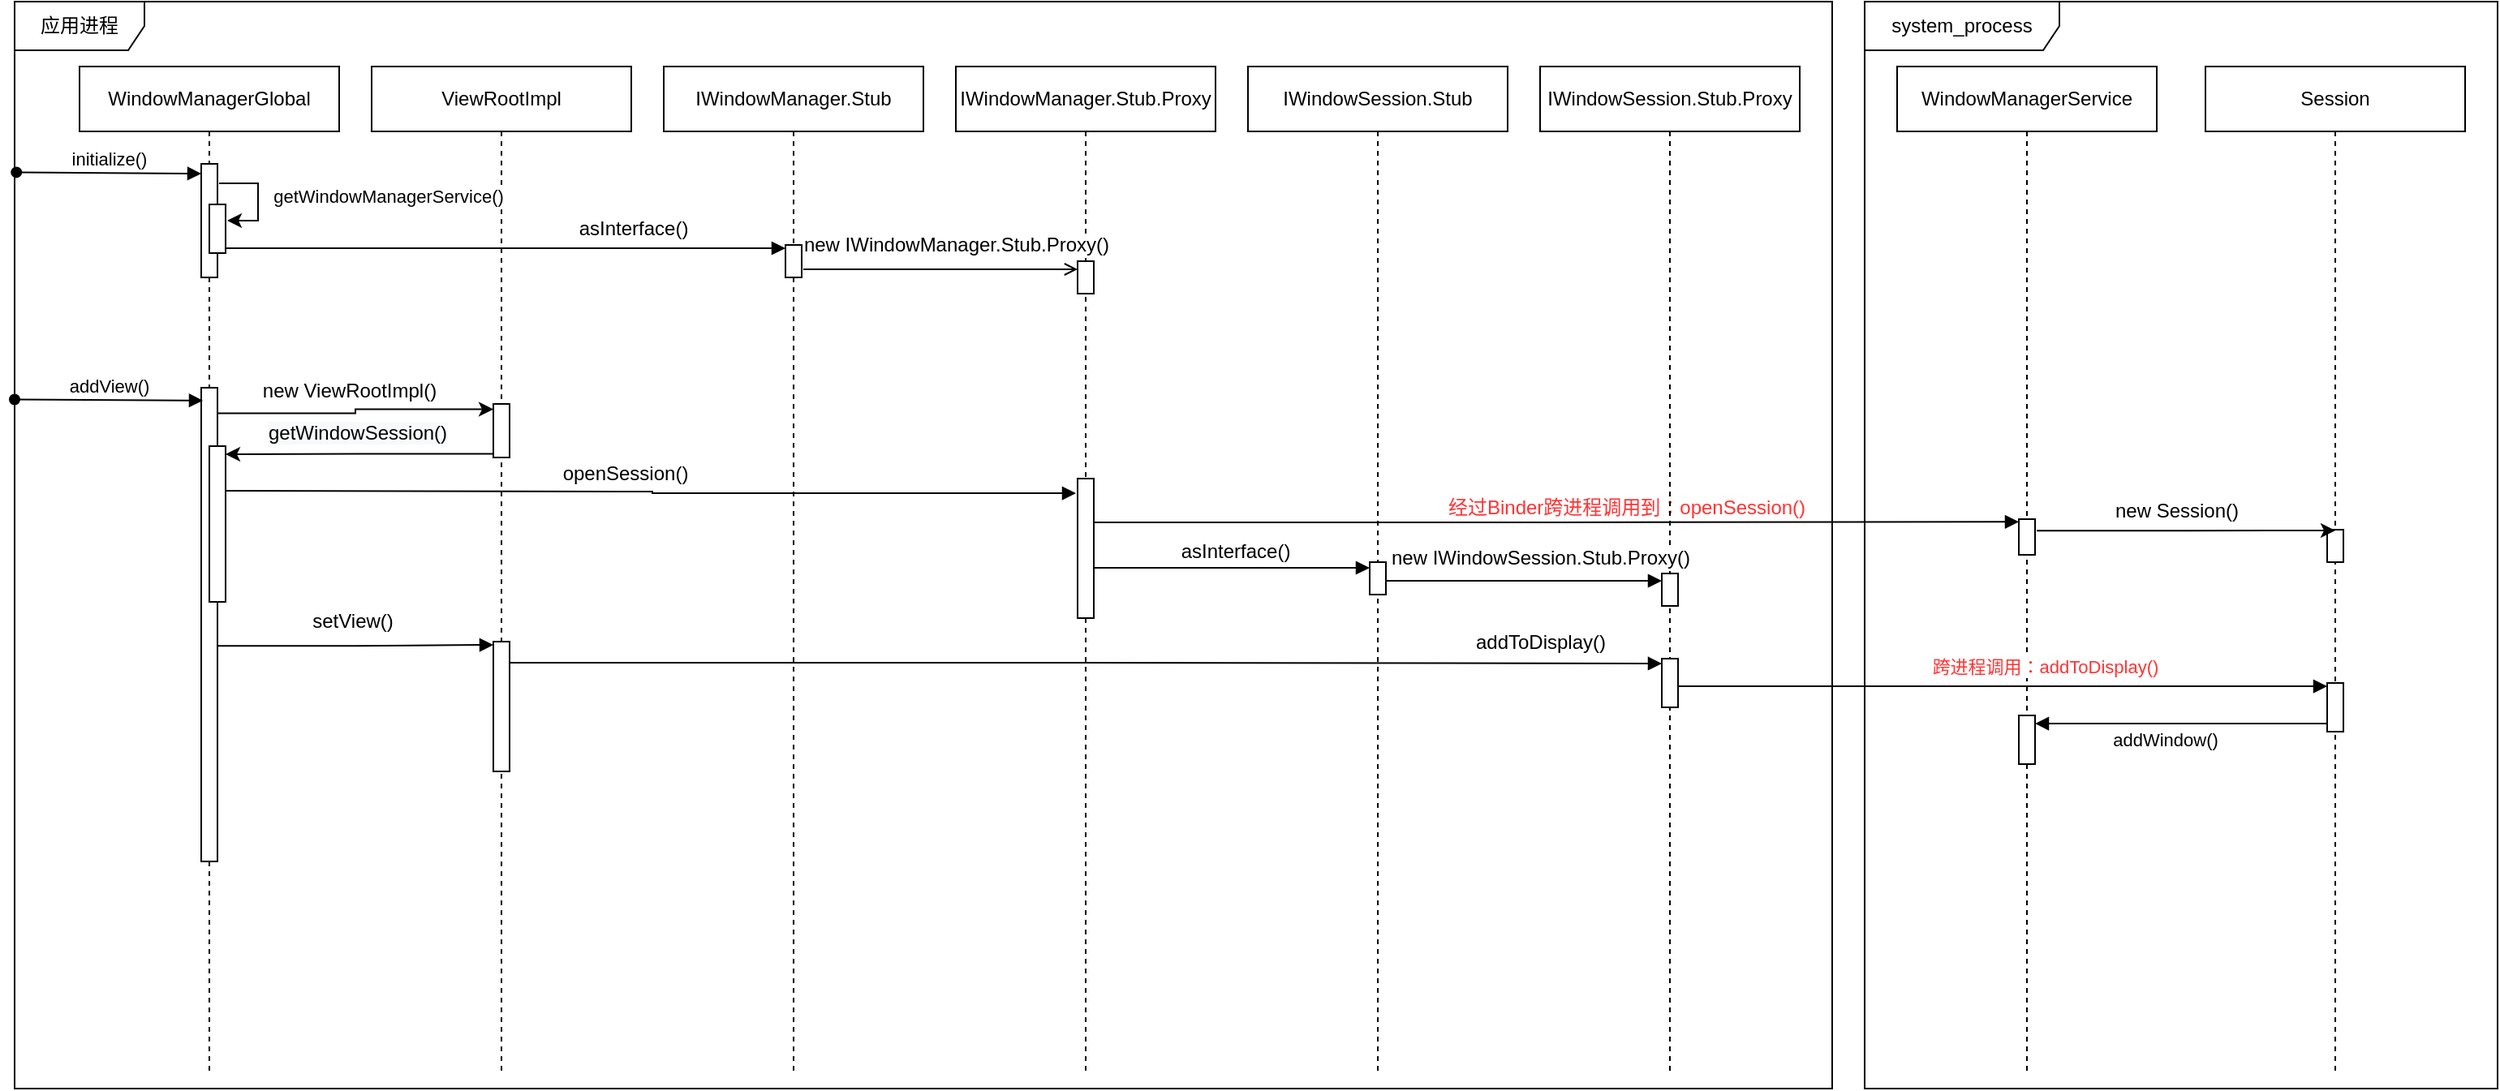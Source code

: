 <mxfile version="11.2.9" type="github" pages="1"><diagram id="CBCWb_TD3hn89ZqpJ9yw" name="第 1 页"><mxGraphModel dx="3066" dy="780" grid="1" gridSize="10" guides="1" tooltips="1" connect="1" arrows="1" fold="1" page="1" pageScale="1" pageWidth="827" pageHeight="1169" math="0" shadow="0"><root><mxCell id="0"/><mxCell id="1" parent="0"/><mxCell id="Rzt73hQyQ2RwYdlpdmVi-56" value="system_process" style="shape=umlFrame;whiteSpace=wrap;html=1;width=120;height=30;" vertex="1" parent="1"><mxGeometry x="60" width="390" height="670" as="geometry"/></mxCell><mxCell id="Rzt73hQyQ2RwYdlpdmVi-47" value="应用进程" style="shape=umlFrame;whiteSpace=wrap;html=1;width=80;height=30;" vertex="1" parent="1"><mxGeometry x="-1080" width="1120" height="670" as="geometry"/></mxCell><mxCell id="Rzt73hQyQ2RwYdlpdmVi-3" value="WindowManagerGlobal" style="shape=umlLifeline;perimeter=lifelinePerimeter;whiteSpace=wrap;html=1;container=1;collapsible=0;recursiveResize=0;outlineConnect=0;" vertex="1" parent="1"><mxGeometry x="-1040" y="40" width="160" height="620" as="geometry"/></mxCell><mxCell id="Rzt73hQyQ2RwYdlpdmVi-4" value="" style="html=1;points=[];perimeter=orthogonalPerimeter;" vertex="1" parent="Rzt73hQyQ2RwYdlpdmVi-3"><mxGeometry x="75" y="198" width="10" height="292" as="geometry"/></mxCell><mxCell id="Rzt73hQyQ2RwYdlpdmVi-13" value="" style="html=1;points=[];perimeter=orthogonalPerimeter;" vertex="1" parent="Rzt73hQyQ2RwYdlpdmVi-3"><mxGeometry x="80" y="234" width="10" height="96" as="geometry"/></mxCell><mxCell id="Rzt73hQyQ2RwYdlpdmVi-31" value="" style="html=1;points=[];perimeter=orthogonalPerimeter;" vertex="1" parent="Rzt73hQyQ2RwYdlpdmVi-3"><mxGeometry x="75" y="60" width="10" height="70" as="geometry"/></mxCell><mxCell id="Rzt73hQyQ2RwYdlpdmVi-6" value="addView()" style="html=1;verticalAlign=bottom;endArrow=block;entryX=0.1;entryY=0.027;entryDx=0;entryDy=0;entryPerimeter=0;startArrow=oval;startFill=1;exitX=0;exitY=0.366;exitDx=0;exitDy=0;exitPerimeter=0;" edge="1" parent="1" source="Rzt73hQyQ2RwYdlpdmVi-47" target="Rzt73hQyQ2RwYdlpdmVi-4"><mxGeometry width="80" relative="1" as="geometry"><mxPoint x="-1036" y="259" as="sourcePoint"/><mxPoint x="-965" y="237.5" as="targetPoint"/></mxGeometry></mxCell><mxCell id="Rzt73hQyQ2RwYdlpdmVi-7" value="ViewRootImpl" style="shape=umlLifeline;perimeter=lifelinePerimeter;whiteSpace=wrap;html=1;container=1;collapsible=0;recursiveResize=0;outlineConnect=0;" vertex="1" parent="1"><mxGeometry x="-860" y="40" width="160" height="620" as="geometry"/></mxCell><mxCell id="Rzt73hQyQ2RwYdlpdmVi-8" value="" style="html=1;points=[];perimeter=orthogonalPerimeter;" vertex="1" parent="Rzt73hQyQ2RwYdlpdmVi-7"><mxGeometry x="75" y="208" width="10" height="33" as="geometry"/></mxCell><mxCell id="Rzt73hQyQ2RwYdlpdmVi-86" value="" style="html=1;points=[];perimeter=orthogonalPerimeter;" vertex="1" parent="Rzt73hQyQ2RwYdlpdmVi-7"><mxGeometry x="75" y="354.5" width="10" height="80" as="geometry"/></mxCell><mxCell id="Rzt73hQyQ2RwYdlpdmVi-9" style="edgeStyle=orthogonalEdgeStyle;rounded=0;orthogonalLoop=1;jettySize=auto;html=1;entryX=0;entryY=0.1;entryDx=0;entryDy=0;entryPerimeter=0;exitX=1;exitY=0.054;exitDx=0;exitDy=0;exitPerimeter=0;" edge="1" parent="1" source="Rzt73hQyQ2RwYdlpdmVi-4" target="Rzt73hQyQ2RwYdlpdmVi-8"><mxGeometry relative="1" as="geometry"><mxPoint x="-955" y="250.5" as="sourcePoint"/></mxGeometry></mxCell><mxCell id="Rzt73hQyQ2RwYdlpdmVi-10" value="new ViewRootImpl()" style="text;html=1;resizable=0;points=[];align=center;verticalAlign=middle;labelBackgroundColor=#ffffff;" vertex="1" connectable="0" parent="Rzt73hQyQ2RwYdlpdmVi-9"><mxGeometry x="0.245" y="4" relative="1" as="geometry"><mxPoint x="-24" y="-8" as="offset"/></mxGeometry></mxCell><mxCell id="Rzt73hQyQ2RwYdlpdmVi-12" style="edgeStyle=orthogonalEdgeStyle;rounded=0;orthogonalLoop=1;jettySize=auto;html=1;entryX=1;entryY=0.052;entryDx=0;entryDy=0;entryPerimeter=0;exitX=0;exitY=0.933;exitDx=0;exitDy=0;exitPerimeter=0;" edge="1" parent="1" source="Rzt73hQyQ2RwYdlpdmVi-8" target="Rzt73hQyQ2RwYdlpdmVi-13"><mxGeometry relative="1" as="geometry"><mxPoint x="-950" y="267.5" as="targetPoint"/><mxPoint x="-767" y="279.5" as="sourcePoint"/></mxGeometry></mxCell><mxCell id="Rzt73hQyQ2RwYdlpdmVi-59" value="&lt;span style=&quot;text-align: left ; background-color: rgb(248 , 249 , 250)&quot;&gt;getWindowSession()&lt;/span&gt;" style="text;html=1;resizable=0;points=[];align=center;verticalAlign=middle;labelBackgroundColor=#ffffff;" vertex="1" connectable="0" parent="Rzt73hQyQ2RwYdlpdmVi-12"><mxGeometry x="0.189" relative="1" as="geometry"><mxPoint x="14" y="-13.5" as="offset"/></mxGeometry></mxCell><mxCell id="Rzt73hQyQ2RwYdlpdmVi-32" value="initialize()" style="html=1;verticalAlign=bottom;endArrow=block;startArrow=oval;startFill=1;entryX=0;entryY=0.086;entryDx=0;entryDy=0;entryPerimeter=0;exitX=0.001;exitY=0.157;exitDx=0;exitDy=0;exitPerimeter=0;" edge="1" parent="1" source="Rzt73hQyQ2RwYdlpdmVi-47" target="Rzt73hQyQ2RwYdlpdmVi-31"><mxGeometry width="80" relative="1" as="geometry"><mxPoint x="-1045" y="100" as="sourcePoint"/><mxPoint x="-965" y="100" as="targetPoint"/></mxGeometry></mxCell><mxCell id="Rzt73hQyQ2RwYdlpdmVi-102" style="edgeStyle=orthogonalEdgeStyle;rounded=0;orthogonalLoop=1;jettySize=auto;html=1;entryX=0;entryY=0.1;entryDx=0;entryDy=0;entryPerimeter=0;startArrow=none;startFill=0;endArrow=block;endFill=1;fontColor=#FF3333;exitX=1;exitY=0.9;exitDx=0;exitDy=0;exitPerimeter=0;" edge="1" parent="1" source="Rzt73hQyQ2RwYdlpdmVi-35" target="Rzt73hQyQ2RwYdlpdmVi-39"><mxGeometry relative="1" as="geometry"/></mxCell><mxCell id="Rzt73hQyQ2RwYdlpdmVi-104" value="asInterface()" style="text;html=1;resizable=0;points=[];align=center;verticalAlign=middle;labelBackgroundColor=#ffffff;fontColor=#000000;" vertex="1" connectable="0" parent="Rzt73hQyQ2RwYdlpdmVi-102"><mxGeometry x="-0.227" relative="1" as="geometry"><mxPoint x="117" y="-12" as="offset"/></mxGeometry></mxCell><mxCell id="Rzt73hQyQ2RwYdlpdmVi-35" value="" style="html=1;points=[];perimeter=orthogonalPerimeter;" vertex="1" parent="1"><mxGeometry x="-960" y="125" width="10" height="30" as="geometry"/></mxCell><mxCell id="Rzt73hQyQ2RwYdlpdmVi-37" value="&lt;span style=&quot;text-align: left&quot;&gt;getWindowManagerService()&lt;/span&gt;" style="edgeStyle=orthogonalEdgeStyle;rounded=0;orthogonalLoop=1;jettySize=auto;html=1;exitX=1.1;exitY=0.171;exitDx=0;exitDy=0;exitPerimeter=0;" edge="1" parent="1" source="Rzt73hQyQ2RwYdlpdmVi-31"><mxGeometry x="-0.273" y="-80" relative="1" as="geometry"><mxPoint x="-949" y="135" as="targetPoint"/><Array as="points"><mxPoint x="-930" y="112"/><mxPoint x="-930" y="135"/></Array><mxPoint x="160" y="8" as="offset"/></mxGeometry></mxCell><mxCell id="Rzt73hQyQ2RwYdlpdmVi-38" value="IWindowManager.Stub" style="shape=umlLifeline;perimeter=lifelinePerimeter;whiteSpace=wrap;html=1;container=1;collapsible=0;recursiveResize=0;outlineConnect=0;" vertex="1" parent="1"><mxGeometry x="-680" y="40" width="160" height="620" as="geometry"/></mxCell><mxCell id="Rzt73hQyQ2RwYdlpdmVi-39" value="" style="html=1;points=[];perimeter=orthogonalPerimeter;" vertex="1" parent="Rzt73hQyQ2RwYdlpdmVi-38"><mxGeometry x="75" y="110" width="10" height="20" as="geometry"/></mxCell><mxCell id="Rzt73hQyQ2RwYdlpdmVi-42" value="WindowManagerService" style="shape=umlLifeline;perimeter=lifelinePerimeter;whiteSpace=wrap;html=1;container=1;collapsible=0;recursiveResize=0;outlineConnect=0;" vertex="1" parent="1"><mxGeometry x="80" y="40" width="160" height="620" as="geometry"/></mxCell><mxCell id="Rzt73hQyQ2RwYdlpdmVi-43" value="" style="html=1;points=[];perimeter=orthogonalPerimeter;" vertex="1" parent="Rzt73hQyQ2RwYdlpdmVi-42"><mxGeometry x="75" y="279" width="10" height="22" as="geometry"/></mxCell><mxCell id="Rzt73hQyQ2RwYdlpdmVi-99" value="" style="html=1;points=[];perimeter=orthogonalPerimeter;" vertex="1" parent="Rzt73hQyQ2RwYdlpdmVi-42"><mxGeometry x="75" y="400" width="10" height="30" as="geometry"/></mxCell><mxCell id="Rzt73hQyQ2RwYdlpdmVi-44" style="edgeStyle=orthogonalEdgeStyle;rounded=0;orthogonalLoop=1;jettySize=auto;html=1;entryX=-0.1;entryY=0.105;entryDx=0;entryDy=0;entryPerimeter=0;endArrow=block;endFill=1;" edge="1" parent="1" target="Rzt73hQyQ2RwYdlpdmVi-71"><mxGeometry relative="1" as="geometry"><mxPoint x="-950" y="301.5" as="sourcePoint"/><mxPoint x="-357" y="301.5" as="targetPoint"/></mxGeometry></mxCell><mxCell id="Rzt73hQyQ2RwYdlpdmVi-58" value="openSession()" style="text;html=1;resizable=0;points=[];align=center;verticalAlign=middle;labelBackgroundColor=#ffffff;" vertex="1" connectable="0" parent="Rzt73hQyQ2RwYdlpdmVi-44"><mxGeometry x="-0.278" relative="1" as="geometry"><mxPoint x="56" y="-11.5" as="offset"/></mxGeometry></mxCell><mxCell id="Rzt73hQyQ2RwYdlpdmVi-52" value="Session" style="shape=umlLifeline;perimeter=lifelinePerimeter;whiteSpace=wrap;html=1;container=1;collapsible=0;recursiveResize=0;outlineConnect=0;size=40;" vertex="1" parent="1"><mxGeometry x="270" y="40" width="160" height="620" as="geometry"/></mxCell><mxCell id="Rzt73hQyQ2RwYdlpdmVi-53" value="" style="html=1;points=[];perimeter=orthogonalPerimeter;" vertex="1" parent="Rzt73hQyQ2RwYdlpdmVi-52"><mxGeometry x="75" y="285.5" width="10" height="20" as="geometry"/></mxCell><mxCell id="Rzt73hQyQ2RwYdlpdmVi-97" value="" style="html=1;points=[];perimeter=orthogonalPerimeter;" vertex="1" parent="Rzt73hQyQ2RwYdlpdmVi-52"><mxGeometry x="75" y="380" width="10" height="30" as="geometry"/></mxCell><mxCell id="Rzt73hQyQ2RwYdlpdmVi-54" value="" style="edgeStyle=orthogonalEdgeStyle;rounded=0;orthogonalLoop=1;jettySize=auto;startArrow=none;startFill=0;exitX=1.1;exitY=0.324;exitDx=0;exitDy=0;exitPerimeter=0;html=1;" edge="1" parent="1" source="Rzt73hQyQ2RwYdlpdmVi-43"><mxGeometry relative="1" as="geometry"><mxPoint x="350" y="326" as="targetPoint"/></mxGeometry></mxCell><mxCell id="Rzt73hQyQ2RwYdlpdmVi-57" value="new Session()" style="text;html=1;resizable=0;points=[];align=center;verticalAlign=middle;labelBackgroundColor=#ffffff;" vertex="1" connectable="0" parent="Rzt73hQyQ2RwYdlpdmVi-54"><mxGeometry x="-0.2" y="-2" relative="1" as="geometry"><mxPoint x="12" y="-14" as="offset"/></mxGeometry></mxCell><mxCell id="Rzt73hQyQ2RwYdlpdmVi-67" value="IWindowManager.Stub.Proxy" style="shape=umlLifeline;perimeter=lifelinePerimeter;whiteSpace=wrap;html=1;container=1;collapsible=0;recursiveResize=0;outlineConnect=0;" vertex="1" parent="1"><mxGeometry x="-500" y="40" width="160" height="620" as="geometry"/></mxCell><mxCell id="Rzt73hQyQ2RwYdlpdmVi-68" value="" style="html=1;points=[];perimeter=orthogonalPerimeter;" vertex="1" parent="Rzt73hQyQ2RwYdlpdmVi-67"><mxGeometry x="75" y="120" width="10" height="20" as="geometry"/></mxCell><mxCell id="Rzt73hQyQ2RwYdlpdmVi-71" value="" style="html=1;points=[];perimeter=orthogonalPerimeter;" vertex="1" parent="Rzt73hQyQ2RwYdlpdmVi-67"><mxGeometry x="75" y="254" width="10" height="86" as="geometry"/></mxCell><mxCell id="Rzt73hQyQ2RwYdlpdmVi-69" style="edgeStyle=orthogonalEdgeStyle;rounded=0;orthogonalLoop=1;jettySize=auto;html=1;entryX=0;entryY=0.25;entryDx=0;entryDy=0;entryPerimeter=0;startArrow=none;startFill=0;endArrow=open;endFill=0;exitX=1.1;exitY=0.75;exitDx=0;exitDy=0;exitPerimeter=0;" edge="1" parent="1" source="Rzt73hQyQ2RwYdlpdmVi-39" target="Rzt73hQyQ2RwYdlpdmVi-68"><mxGeometry relative="1" as="geometry"/></mxCell><mxCell id="Rzt73hQyQ2RwYdlpdmVi-70" value="new IWindowManager.Stub.Proxy()" style="text;html=1;resizable=0;points=[];align=center;verticalAlign=middle;labelBackgroundColor=#ffffff;" vertex="1" connectable="0" parent="Rzt73hQyQ2RwYdlpdmVi-69"><mxGeometry x="-0.217" y="-3" relative="1" as="geometry"><mxPoint x="28" y="-18" as="offset"/></mxGeometry></mxCell><mxCell id="Rzt73hQyQ2RwYdlpdmVi-76" value="IWindowSession.Stub" style="shape=umlLifeline;perimeter=lifelinePerimeter;whiteSpace=wrap;html=1;container=1;collapsible=0;recursiveResize=0;outlineConnect=0;" vertex="1" parent="1"><mxGeometry x="-320" y="40" width="160" height="620" as="geometry"/></mxCell><mxCell id="Rzt73hQyQ2RwYdlpdmVi-77" value="" style="html=1;points=[];perimeter=orthogonalPerimeter;" vertex="1" parent="Rzt73hQyQ2RwYdlpdmVi-76"><mxGeometry x="75" y="305.5" width="10" height="20" as="geometry"/></mxCell><mxCell id="Rzt73hQyQ2RwYdlpdmVi-78" style="edgeStyle=orthogonalEdgeStyle;rounded=0;orthogonalLoop=1;jettySize=auto;html=1;entryX=0;entryY=0.074;entryDx=0;entryDy=0;entryPerimeter=0;startArrow=none;startFill=0;endArrow=block;endFill=1;exitX=1;exitY=0.314;exitDx=0;exitDy=0;exitPerimeter=0;" edge="1" parent="1" source="Rzt73hQyQ2RwYdlpdmVi-71" target="Rzt73hQyQ2RwYdlpdmVi-43"><mxGeometry relative="1" as="geometry"/></mxCell><mxCell id="Rzt73hQyQ2RwYdlpdmVi-79" value="&lt;font color=&quot;#ff3333&quot;&gt;经过Binder跨进程调用到：openSession()&lt;/font&gt;" style="text;html=1;resizable=0;points=[];align=center;verticalAlign=middle;labelBackgroundColor=#ffffff;" vertex="1" connectable="0" parent="Rzt73hQyQ2RwYdlpdmVi-78"><mxGeometry x="-0.126" relative="1" as="geometry"><mxPoint x="78" y="-9.5" as="offset"/></mxGeometry></mxCell><mxCell id="Rzt73hQyQ2RwYdlpdmVi-83" style="edgeStyle=orthogonalEdgeStyle;rounded=0;orthogonalLoop=1;jettySize=auto;html=1;entryX=0;entryY=0.175;entryDx=0;entryDy=0;entryPerimeter=0;startArrow=none;startFill=0;endArrow=block;endFill=1;exitX=1;exitY=0.64;exitDx=0;exitDy=0;exitPerimeter=0;" edge="1" parent="1" source="Rzt73hQyQ2RwYdlpdmVi-71" target="Rzt73hQyQ2RwYdlpdmVi-77"><mxGeometry relative="1" as="geometry"/></mxCell><mxCell id="Rzt73hQyQ2RwYdlpdmVi-84" value="asInterface()" style="text;html=1;resizable=0;points=[];align=center;verticalAlign=middle;labelBackgroundColor=#ffffff;" vertex="1" connectable="0" parent="Rzt73hQyQ2RwYdlpdmVi-83"><mxGeometry x="-0.149" y="-3" relative="1" as="geometry"><mxPoint x="14" y="-13" as="offset"/></mxGeometry></mxCell><mxCell id="Rzt73hQyQ2RwYdlpdmVi-87" value="" style="edgeStyle=orthogonalEdgeStyle;rounded=0;orthogonalLoop=1;jettySize=auto;html=1;startArrow=none;startFill=0;endArrow=block;endFill=1;exitX=1;exitY=0.545;exitDx=0;exitDy=0;exitPerimeter=0;entryX=0;entryY=0.025;entryDx=0;entryDy=0;entryPerimeter=0;" edge="1" parent="1" source="Rzt73hQyQ2RwYdlpdmVi-4" target="Rzt73hQyQ2RwYdlpdmVi-86"><mxGeometry relative="1" as="geometry"/></mxCell><mxCell id="Rzt73hQyQ2RwYdlpdmVi-88" value="setView()" style="text;html=1;resizable=0;points=[];align=center;verticalAlign=middle;labelBackgroundColor=#ffffff;" vertex="1" connectable="0" parent="Rzt73hQyQ2RwYdlpdmVi-87"><mxGeometry x="-0.053" y="2" relative="1" as="geometry"><mxPoint x="2" y="-13" as="offset"/></mxGeometry></mxCell><mxCell id="Rzt73hQyQ2RwYdlpdmVi-89" value="IWindowSession.Stub.Proxy" style="shape=umlLifeline;perimeter=lifelinePerimeter;whiteSpace=wrap;html=1;container=1;collapsible=0;recursiveResize=0;outlineConnect=0;" vertex="1" parent="1"><mxGeometry x="-140" y="40" width="160" height="620" as="geometry"/></mxCell><mxCell id="Rzt73hQyQ2RwYdlpdmVi-90" value="" style="html=1;points=[];perimeter=orthogonalPerimeter;" vertex="1" parent="Rzt73hQyQ2RwYdlpdmVi-89"><mxGeometry x="75" y="312.5" width="10" height="20" as="geometry"/></mxCell><mxCell id="Rzt73hQyQ2RwYdlpdmVi-94" value="" style="html=1;points=[];perimeter=orthogonalPerimeter;" vertex="1" parent="Rzt73hQyQ2RwYdlpdmVi-89"><mxGeometry x="75" y="365" width="10" height="30" as="geometry"/></mxCell><mxCell id="Rzt73hQyQ2RwYdlpdmVi-91" style="edgeStyle=orthogonalEdgeStyle;rounded=0;orthogonalLoop=1;jettySize=auto;html=1;entryX=0;entryY=0.225;entryDx=0;entryDy=0;entryPerimeter=0;startArrow=none;startFill=0;endArrow=block;endFill=1;exitX=1;exitY=0.575;exitDx=0;exitDy=0;exitPerimeter=0;" edge="1" parent="1" source="Rzt73hQyQ2RwYdlpdmVi-77" target="Rzt73hQyQ2RwYdlpdmVi-90"><mxGeometry relative="1" as="geometry"/></mxCell><mxCell id="Rzt73hQyQ2RwYdlpdmVi-92" value="new IWindowSession.Stub.Proxy()" style="text;html=1;resizable=0;points=[];align=center;verticalAlign=middle;labelBackgroundColor=#ffffff;" vertex="1" connectable="0" parent="Rzt73hQyQ2RwYdlpdmVi-91"><mxGeometry x="0.032" y="1" relative="1" as="geometry"><mxPoint x="7" y="-13" as="offset"/></mxGeometry></mxCell><mxCell id="Rzt73hQyQ2RwYdlpdmVi-95" value="" style="edgeStyle=orthogonalEdgeStyle;rounded=0;orthogonalLoop=1;jettySize=auto;html=1;startArrow=none;startFill=0;endArrow=block;endFill=1;entryX=0;entryY=0.1;entryDx=0;entryDy=0;entryPerimeter=0;exitX=1;exitY=0.163;exitDx=0;exitDy=0;exitPerimeter=0;" edge="1" parent="1" source="Rzt73hQyQ2RwYdlpdmVi-86" target="Rzt73hQyQ2RwYdlpdmVi-94"><mxGeometry relative="1" as="geometry"><mxPoint x="36" y="408" as="targetPoint"/></mxGeometry></mxCell><mxCell id="Rzt73hQyQ2RwYdlpdmVi-96" value="addToDisplay()" style="text;html=1;resizable=0;points=[];align=center;verticalAlign=middle;labelBackgroundColor=#ffffff;" vertex="1" connectable="0" parent="Rzt73hQyQ2RwYdlpdmVi-95"><mxGeometry x="0.053" y="-1" relative="1" as="geometry"><mxPoint x="261" y="-14" as="offset"/></mxGeometry></mxCell><mxCell id="Rzt73hQyQ2RwYdlpdmVi-98" value="跨进程调用：addToDisplay()" style="edgeStyle=orthogonalEdgeStyle;rounded=0;orthogonalLoop=1;jettySize=auto;html=1;startArrow=none;startFill=0;endArrow=block;endFill=1;entryX=0;entryY=0.067;entryDx=0;entryDy=0;entryPerimeter=0;fontColor=#FF3333;exitX=1;exitY=0.567;exitDx=0;exitDy=0;exitPerimeter=0;" edge="1" parent="1" source="Rzt73hQyQ2RwYdlpdmVi-94" target="Rzt73hQyQ2RwYdlpdmVi-97"><mxGeometry x="0.131" y="12" relative="1" as="geometry"><mxPoint as="offset"/></mxGeometry></mxCell><mxCell id="Rzt73hQyQ2RwYdlpdmVi-100" value="&lt;font color=&quot;#000000&quot;&gt;addWindow()&lt;/font&gt;" style="edgeStyle=orthogonalEdgeStyle;rounded=0;orthogonalLoop=1;jettySize=auto;html=1;startArrow=none;startFill=0;endArrow=block;endFill=1;fontColor=#FF3333;exitX=0;exitY=0.833;exitDx=0;exitDy=0;exitPerimeter=0;entryX=1;entryY=0.167;entryDx=0;entryDy=0;entryPerimeter=0;" edge="1" parent="1" source="Rzt73hQyQ2RwYdlpdmVi-97" target="Rzt73hQyQ2RwYdlpdmVi-99"><mxGeometry x="0.11" y="10" relative="1" as="geometry"><mxPoint as="offset"/></mxGeometry></mxCell></root></mxGraphModel></diagram></mxfile>